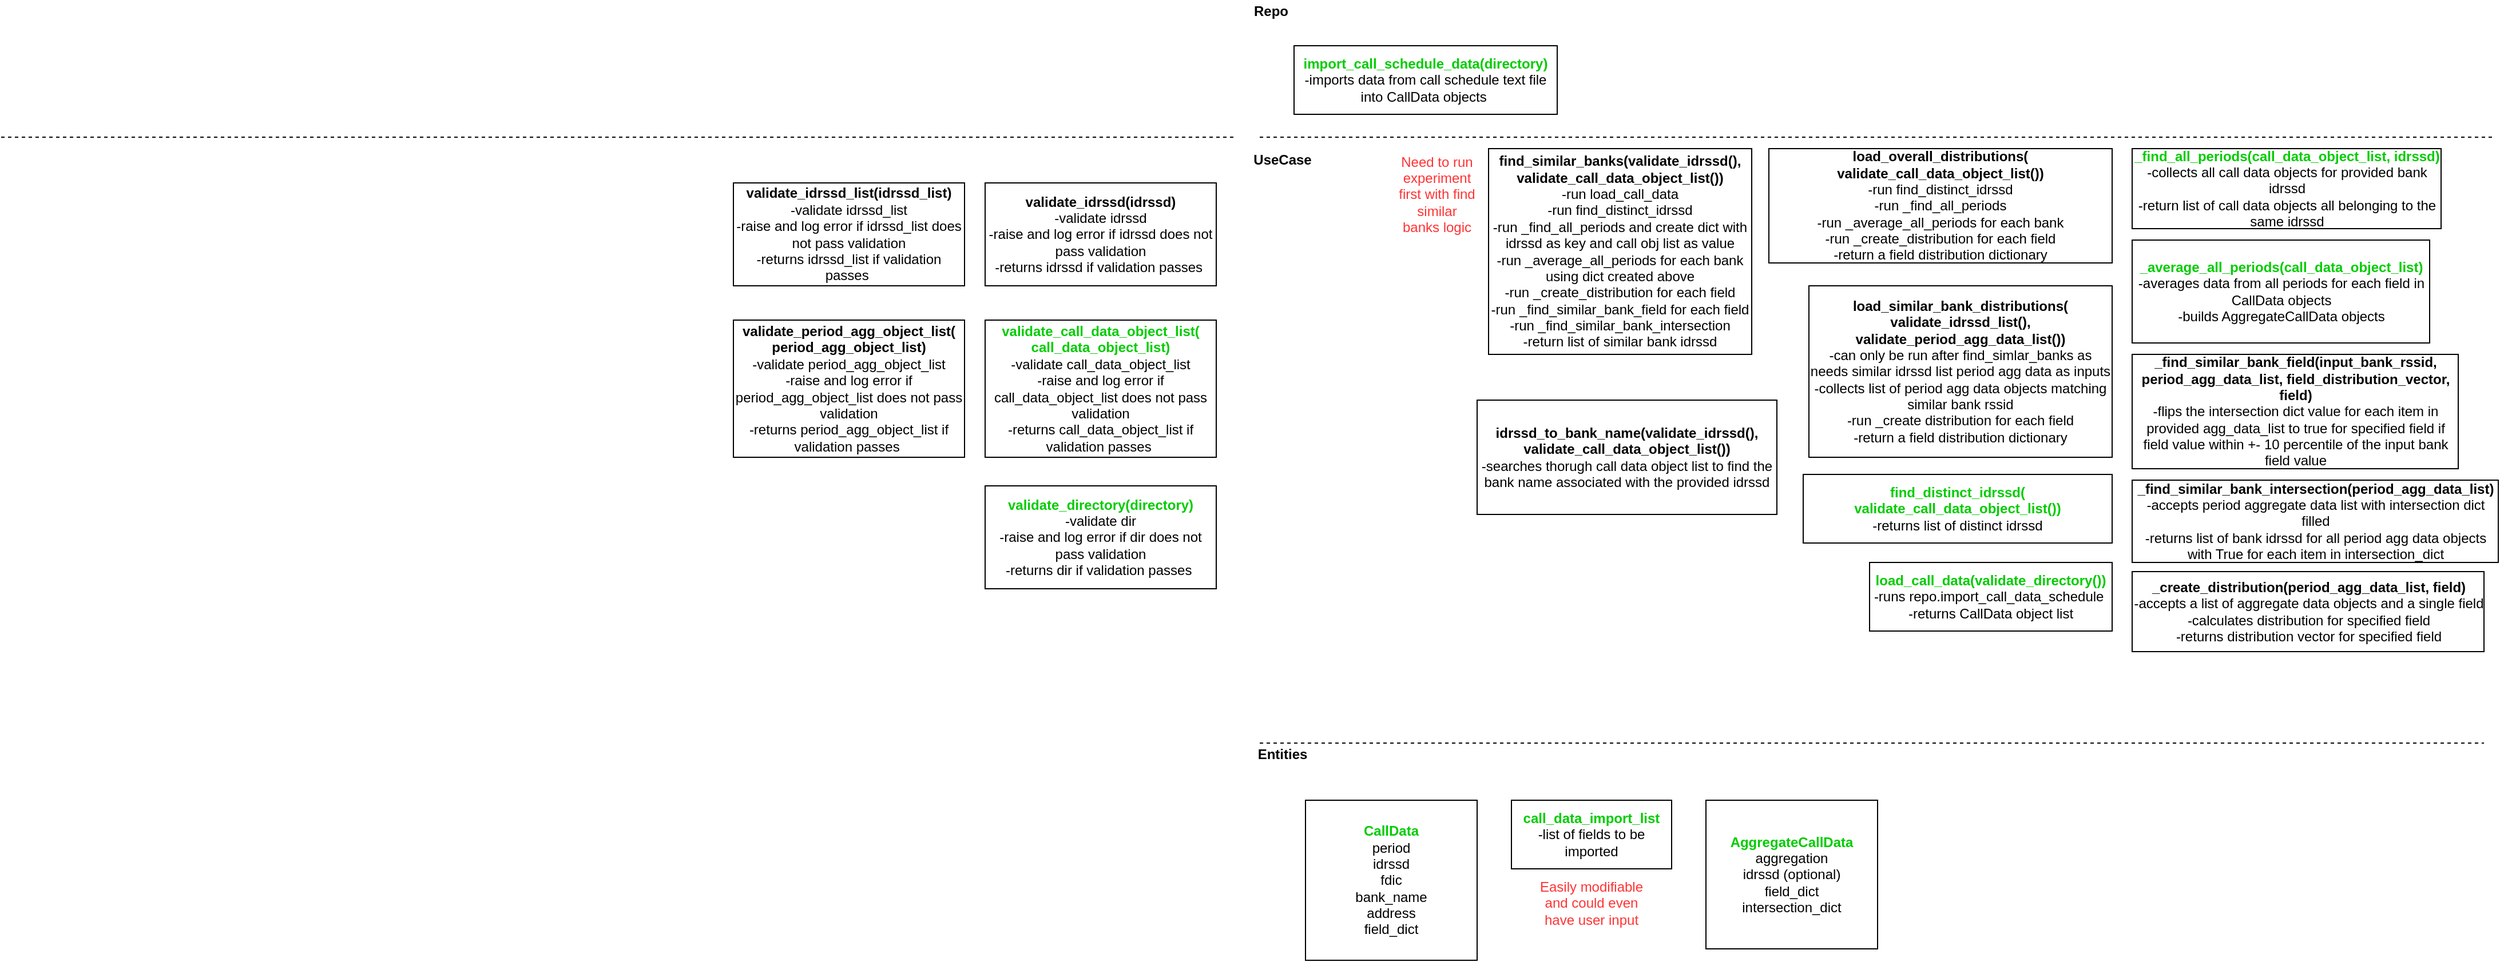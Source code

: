 <mxfile version="14.2.9" type="device" pages="4"><diagram id="THqMHETmF-kV3U2QMQKu" name="architecture"><mxGraphModel dx="2138" dy="676" grid="1" gridSize="10" guides="1" tooltips="1" connect="1" arrows="1" fold="1" page="1" pageScale="1" pageWidth="1100" pageHeight="850" math="0" shadow="0"><root><mxCell id="0"/><mxCell id="1" parent="0"/><mxCell id="L-hPPTThY-TVTEggeY0g-1" value="" style="endArrow=none;dashed=1;html=1;" parent="1" edge="1"><mxGeometry width="50" height="50" relative="1" as="geometry"><mxPoint x="10" y="650" as="sourcePoint"/><mxPoint x="1080" y="650" as="targetPoint"/></mxGeometry></mxCell><mxCell id="L-hPPTThY-TVTEggeY0g-2" value="&lt;b&gt;&lt;font color=&quot;#00cc00&quot;&gt;CallData&lt;/font&gt;&lt;/b&gt;&lt;br&gt;period&lt;br&gt;idrssd&lt;br&gt;fdic&lt;br&gt;bank_name&lt;br&gt;address&lt;br&gt;field_dict" style="rounded=0;whiteSpace=wrap;html=1;align=center;" parent="1" vertex="1"><mxGeometry x="50" y="700" width="150" height="140" as="geometry"/></mxCell><mxCell id="L-hPPTThY-TVTEggeY0g-3" value="" style="endArrow=none;dashed=1;html=1;" parent="1" edge="1"><mxGeometry width="50" height="50" relative="1" as="geometry"><mxPoint x="10" y="120" as="sourcePoint"/><mxPoint x="1090" y="120" as="targetPoint"/></mxGeometry></mxCell><mxCell id="L-hPPTThY-TVTEggeY0g-5" value="&lt;b&gt;&lt;font color=&quot;#00cc00&quot;&gt;import_call_schedule_data(directory)&lt;/font&gt;&lt;/b&gt;&lt;br&gt;-imports data from call schedule text file into CallData objects&amp;nbsp;" style="rounded=0;whiteSpace=wrap;html=1;" parent="1" vertex="1"><mxGeometry x="40" y="40" width="230" height="60" as="geometry"/></mxCell><mxCell id="L-hPPTThY-TVTEggeY0g-6" value="&lt;b&gt;&lt;font color=&quot;#00cc00&quot;&gt;call_data_import_list&lt;/font&gt;&lt;/b&gt;&lt;br&gt;-list of fields to be imported" style="rounded=0;whiteSpace=wrap;html=1;" parent="1" vertex="1"><mxGeometry x="230" y="700" width="140" height="60" as="geometry"/></mxCell><mxCell id="L-hPPTThY-TVTEggeY0g-7" value="&lt;b&gt;&lt;font color=&quot;#00cc00&quot;&gt;_average_all_periods(call_data_object_list)&lt;/font&gt;&lt;/b&gt;&lt;br&gt;-averages data from all periods for each field in CallData objects&lt;br&gt;-builds AggregateCallData objects" style="rounded=0;whiteSpace=wrap;html=1;" parent="1" vertex="1"><mxGeometry x="772.5" y="210" width="260" height="90" as="geometry"/></mxCell><mxCell id="L-hPPTThY-TVTEggeY0g-8" value="&lt;b&gt;&lt;font color=&quot;#00cc00&quot;&gt;AggregateCallData&lt;/font&gt;&lt;/b&gt;&lt;br&gt;aggregation&lt;br&gt;idrssd (optional)&lt;br&gt;field_dict&lt;br&gt;intersection_dict" style="rounded=0;whiteSpace=wrap;html=1;align=center;" parent="1" vertex="1"><mxGeometry x="400" y="700" width="150" height="130" as="geometry"/></mxCell><mxCell id="L-hPPTThY-TVTEggeY0g-10" value="&lt;b&gt;find_similar_banks(validate_idrssd(), validate_call_data_object_list())&lt;/b&gt;&lt;br&gt;-run load_call_data&lt;br&gt;-run find_distinct_idrssd&lt;br&gt;-run _find_all_periods and create dict with idrssd as key and call obj list as value&lt;br&gt;-run _average_all_periods for each bank using dict created above&lt;br&gt;-run _create_distribution for each field&lt;br&gt;-run _find_similar_bank_field for each field&lt;br&gt;-run _find_similar_bank_intersection&lt;br&gt;-return list of similar bank idrssd" style="rounded=0;whiteSpace=wrap;html=1;" parent="1" vertex="1"><mxGeometry x="210" y="130" width="230" height="180" as="geometry"/></mxCell><mxCell id="L-hPPTThY-TVTEggeY0g-11" value="&lt;b&gt;load_overall_distributions(&lt;br&gt;validate_call_data_object_list())&lt;br&gt;&lt;/b&gt;-run find_distinct_idrssd&lt;br&gt;-run _find_all_periods&lt;br&gt;-run _average_all_periods for each bank&lt;br&gt;-run _create_distribution for each field&lt;br&gt;-return a field distribution dictionary&lt;b&gt;&lt;br&gt;&lt;/b&gt;" style="rounded=0;whiteSpace=wrap;html=1;" parent="1" vertex="1"><mxGeometry x="455" y="130" width="300" height="100" as="geometry"/></mxCell><mxCell id="L-hPPTThY-TVTEggeY0g-12" value="&lt;b&gt;load_similar_bank_distributions(&lt;br&gt;validate_idrssd_list(), validate_period_agg_data_list())&lt;br&gt;&lt;/b&gt;-can only be run after find_simlar_banks as needs similar idrssd list period agg data as inputs&lt;br&gt;-collects list of period agg data objects matching similar bank rssid&lt;br&gt;-run _create distribution for each field&lt;br&gt;-return a field distribution dictionary" style="rounded=0;whiteSpace=wrap;html=1;" parent="1" vertex="1"><mxGeometry x="490" y="250" width="265" height="150" as="geometry"/></mxCell><mxCell id="L-hPPTThY-TVTEggeY0g-13" value="&lt;b&gt;_create_distribution(period_agg_data_list, field)&lt;/b&gt;&lt;br&gt;-accepts a list of aggregate data objects and a single field&lt;br&gt;-calculates distribution for specified field&lt;br&gt;-returns distribution vector for specified field" style="rounded=0;whiteSpace=wrap;html=1;" parent="1" vertex="1"><mxGeometry x="772.5" y="500" width="307.5" height="70" as="geometry"/></mxCell><mxCell id="L-hPPTThY-TVTEggeY0g-16" value="&lt;b&gt;&lt;font color=&quot;#00cc00&quot;&gt;_find_all_periods(call_data_object_list, idrssd)&lt;/font&gt;&lt;/b&gt;&lt;br&gt;-collects all call data objects for provided bank idrssd&lt;br&gt;-return list of call data objects all belonging to the same idrssd" style="rounded=0;whiteSpace=wrap;html=1;" parent="1" vertex="1"><mxGeometry x="772.5" y="130" width="270" height="70" as="geometry"/></mxCell><mxCell id="L-hPPTThY-TVTEggeY0g-18" value="&lt;b&gt;&lt;font color=&quot;#00cc00&quot;&gt;find_distinct_idrssd(&lt;br&gt;validate_call_data_object_list())&lt;/font&gt;&lt;/b&gt;&lt;br&gt;-returns list of distinct idrssd" style="rounded=0;whiteSpace=wrap;html=1;" parent="1" vertex="1"><mxGeometry x="485" y="415" width="270" height="60" as="geometry"/></mxCell><mxCell id="L-hPPTThY-TVTEggeY0g-21" value="&lt;b&gt;Repo&lt;/b&gt;" style="text;html=1;strokeColor=none;fillColor=none;align=center;verticalAlign=middle;whiteSpace=wrap;rounded=0;" parent="1" vertex="1"><mxGeometry width="40" height="20" as="geometry"/></mxCell><mxCell id="L-hPPTThY-TVTEggeY0g-22" value="&lt;b&gt;UseCase&lt;/b&gt;" style="text;html=1;strokeColor=none;fillColor=none;align=center;verticalAlign=middle;whiteSpace=wrap;rounded=0;" parent="1" vertex="1"><mxGeometry x="10" y="130" width="40" height="20" as="geometry"/></mxCell><mxCell id="L-hPPTThY-TVTEggeY0g-24" value="&lt;b&gt;Entities&lt;/b&gt;" style="text;html=1;strokeColor=none;fillColor=none;align=center;verticalAlign=middle;whiteSpace=wrap;rounded=0;" parent="1" vertex="1"><mxGeometry x="10" y="650" width="40" height="20" as="geometry"/></mxCell><mxCell id="L-hPPTThY-TVTEggeY0g-26" value="&lt;b&gt;_find_similar_bank_field(input_bank_rssid, period_agg_data_list, field_distribution_vector, field)&lt;/b&gt;&lt;br&gt;-flips the intersection dict value for each item in provided agg_data_list to true for specified field if field value within +- 10 percentile of the input bank field value" style="rounded=0;whiteSpace=wrap;html=1;" parent="1" vertex="1"><mxGeometry x="772.5" y="310" width="285" height="100" as="geometry"/></mxCell><mxCell id="L-hPPTThY-TVTEggeY0g-27" value="&lt;b&gt;_find_similar_bank_intersection(period_agg_data_list)&lt;/b&gt;&lt;br&gt;-accepts period aggregate data list with intersection dict filled&lt;br&gt;-returns list of bank idrssd for all period agg data objects with True for each item in intersection_dict" style="rounded=0;whiteSpace=wrap;html=1;" parent="1" vertex="1"><mxGeometry x="772.5" y="420" width="320" height="72" as="geometry"/></mxCell><mxCell id="L-hPPTThY-TVTEggeY0g-29" value="&lt;b&gt;&lt;font color=&quot;#00cc00&quot;&gt;load_call_data(validate_directory())&lt;/font&gt;&lt;/b&gt;&lt;br&gt;-runs repo.import_call_data_schedule&amp;nbsp;&lt;br&gt;-returns CallData object list" style="rounded=0;whiteSpace=wrap;html=1;" parent="1" vertex="1"><mxGeometry x="543" y="492" width="212" height="60" as="geometry"/></mxCell><mxCell id="L-hPPTThY-TVTEggeY0g-30" value="Need to run experiment first with find similar banks logic" style="text;html=1;strokeColor=none;fillColor=none;align=center;verticalAlign=middle;whiteSpace=wrap;rounded=0;fontColor=#FF3333;" parent="1" vertex="1"><mxGeometry x="130" y="130" width="70" height="80" as="geometry"/></mxCell><mxCell id="L-hPPTThY-TVTEggeY0g-33" value="Easily modifiable and could even have user input" style="text;html=1;strokeColor=none;fillColor=none;align=center;verticalAlign=middle;whiteSpace=wrap;rounded=0;fontColor=#FF3333;" parent="1" vertex="1"><mxGeometry x="250" y="770" width="100" height="40" as="geometry"/></mxCell><mxCell id="rfaJi9iLPmolFLcgUSc_-2" value="&lt;b&gt;idrssd_to_bank_name(validate_idrssd(), validate_call_data_object_list())&lt;/b&gt;&lt;br&gt;-searches thorugh call data object list to find the bank name associated with the provided idrssd" style="rounded=0;whiteSpace=wrap;html=1;" parent="1" vertex="1"><mxGeometry x="200" y="350" width="262" height="100" as="geometry"/></mxCell><mxCell id="rfaJi9iLPmolFLcgUSc_-4" value="&lt;b&gt;validate_idrssd(idrssd)&lt;/b&gt;&lt;br&gt;-validate idrssd&lt;br&gt;-raise and log error if idrssd does not pass validation&lt;br&gt;-returns idrssd if validation passes&amp;nbsp;" style="rounded=0;whiteSpace=wrap;html=1;" parent="1" vertex="1"><mxGeometry x="-230" y="160" width="202" height="90" as="geometry"/></mxCell><mxCell id="rfaJi9iLPmolFLcgUSc_-5" value="&lt;b&gt;&lt;font color=&quot;#00cc00&quot;&gt;validate_call_data_object_list(&lt;br&gt;call_data_object_list)&lt;/font&gt;&lt;/b&gt;&lt;br&gt;-validate call_data_object_list&lt;br&gt;-raise and log error if call_data_object_list does not pass validation&lt;br&gt;-returns call_data_object_list if validation passes&amp;nbsp;" style="rounded=0;whiteSpace=wrap;html=1;" parent="1" vertex="1"><mxGeometry x="-230" y="280" width="202" height="120" as="geometry"/></mxCell><mxCell id="rfaJi9iLPmolFLcgUSc_-6" value="&lt;b&gt;validate_idrssd_list(idrssd_list)&lt;/b&gt;&lt;br&gt;-validate idrssd_list&lt;br&gt;-raise and log error if idrssd_list does not pass validation&lt;br&gt;-returns idrssd_list if validation passes&amp;nbsp;" style="rounded=0;whiteSpace=wrap;html=1;" parent="1" vertex="1"><mxGeometry x="-450" y="160" width="202" height="90" as="geometry"/></mxCell><mxCell id="rfaJi9iLPmolFLcgUSc_-7" value="&lt;b&gt;validate_period_agg_object_list(&lt;br&gt;period_agg_object_list)&lt;/b&gt;&lt;br&gt;-validate period_agg_object_list&lt;br&gt;-raise and log error if period_agg_object_list does not pass validation&lt;br&gt;-returns period_agg_object_list if validation passes&amp;nbsp;" style="rounded=0;whiteSpace=wrap;html=1;" parent="1" vertex="1"><mxGeometry x="-450" y="280" width="202" height="120" as="geometry"/></mxCell><mxCell id="rfaJi9iLPmolFLcgUSc_-8" value="" style="endArrow=none;dashed=1;html=1;" parent="1" edge="1"><mxGeometry width="50" height="50" relative="1" as="geometry"><mxPoint x="-1090" y="120" as="sourcePoint"/><mxPoint x="-10" y="120" as="targetPoint"/></mxGeometry></mxCell><mxCell id="8R2TUETILSnBWB9pBhF--1" value="&lt;b&gt;&lt;font color=&quot;#00cc00&quot;&gt;validate_directory(directory)&lt;/font&gt;&lt;/b&gt;&lt;br&gt;-validate dir&lt;br&gt;-raise and log error if dir does not pass validation&lt;br&gt;-returns dir if validation passes&amp;nbsp;" style="rounded=0;whiteSpace=wrap;html=1;" vertex="1" parent="1"><mxGeometry x="-230" y="425" width="202" height="90" as="geometry"/></mxCell></root></mxGraphModel></diagram><diagram id="V7t1duRIC3jgRLNAg4wc" name="cli_flow"><mxGraphModel dx="1730" dy="967" grid="1" gridSize="10" guides="1" tooltips="1" connect="1" arrows="1" fold="1" page="1" pageScale="1" pageWidth="1100" pageHeight="850" math="0" shadow="0"><root><mxCell id="sO5M4UlVaLDvg_jyaWsV-0"/><mxCell id="sO5M4UlVaLDvg_jyaWsV-1" parent="sO5M4UlVaLDvg_jyaWsV-0"/><mxCell id="ft6jEMIIjMrjzFuXIn2g-7" style="edgeStyle=orthogonalEdgeStyle;rounded=0;orthogonalLoop=1;jettySize=auto;html=1;exitX=1;exitY=0.5;exitDx=0;exitDy=0;exitPerimeter=0;entryX=0;entryY=0.75;entryDx=0;entryDy=0;" edge="1" parent="sO5M4UlVaLDvg_jyaWsV-1" source="sO5M4UlVaLDvg_jyaWsV-2" target="QuP5yyAZMX36dMKhl5UV-0"><mxGeometry relative="1" as="geometry"/></mxCell><mxCell id="ft6jEMIIjMrjzFuXIn2g-8" style="edgeStyle=orthogonalEdgeStyle;rounded=0;orthogonalLoop=1;jettySize=auto;html=1;exitX=1;exitY=0.5;exitDx=0;exitDy=0;exitPerimeter=0;entryX=0;entryY=0.75;entryDx=0;entryDy=0;" edge="1" parent="sO5M4UlVaLDvg_jyaWsV-1" source="sO5M4UlVaLDvg_jyaWsV-2" target="sO5M4UlVaLDvg_jyaWsV-3"><mxGeometry relative="1" as="geometry"/></mxCell><mxCell id="ft6jEMIIjMrjzFuXIn2g-9" style="edgeStyle=orthogonalEdgeStyle;rounded=0;orthogonalLoop=1;jettySize=auto;html=1;exitX=1;exitY=0.5;exitDx=0;exitDy=0;exitPerimeter=0;entryX=0;entryY=0.75;entryDx=0;entryDy=0;" edge="1" parent="sO5M4UlVaLDvg_jyaWsV-1" source="sO5M4UlVaLDvg_jyaWsV-2" target="sO5M4UlVaLDvg_jyaWsV-4"><mxGeometry relative="1" as="geometry"/></mxCell><mxCell id="ft6jEMIIjMrjzFuXIn2g-10" style="edgeStyle=orthogonalEdgeStyle;rounded=0;orthogonalLoop=1;jettySize=auto;html=1;exitX=1;exitY=0.5;exitDx=0;exitDy=0;exitPerimeter=0;entryX=0;entryY=0.75;entryDx=0;entryDy=0;" edge="1" parent="sO5M4UlVaLDvg_jyaWsV-1" source="sO5M4UlVaLDvg_jyaWsV-2" target="w7Gac9dW56DYsDgSYJ9Z-0"><mxGeometry relative="1" as="geometry"/></mxCell><mxCell id="sO5M4UlVaLDvg_jyaWsV-2" value="Load cli" style="strokeWidth=2;html=1;shape=mxgraph.flowchart.start_1;whiteSpace=wrap;" vertex="1" parent="sO5M4UlVaLDvg_jyaWsV-1"><mxGeometry x="10" y="395" width="100" height="60" as="geometry"/></mxCell><mxCell id="ft6jEMIIjMrjzFuXIn2g-15" style="edgeStyle=orthogonalEdgeStyle;rounded=0;orthogonalLoop=1;jettySize=auto;html=1;exitX=1;exitY=0.5;exitDx=0;exitDy=0;entryX=-0.006;entryY=0.142;entryDx=0;entryDy=0;entryPerimeter=0;" edge="1" parent="sO5M4UlVaLDvg_jyaWsV-1" source="sO5M4UlVaLDvg_jyaWsV-3" target="LZHsVF1jZF756quWhvpl-0"><mxGeometry relative="1" as="geometry"/></mxCell><mxCell id="sO5M4UlVaLDvg_jyaWsV-3" value="idrssd_to_bank_name" style="html=1;strokeWidth=2;shape=manualInput;whiteSpace=wrap;rounded=1;size=26;arcSize=11;" vertex="1" parent="sO5M4UlVaLDvg_jyaWsV-1"><mxGeometry x="160" y="358" width="160" height="60" as="geometry"/></mxCell><mxCell id="ft6jEMIIjMrjzFuXIn2g-14" style="edgeStyle=orthogonalEdgeStyle;rounded=0;orthogonalLoop=1;jettySize=auto;html=1;exitX=1;exitY=0.5;exitDx=0;exitDy=0;entryX=0;entryY=0.5;entryDx=0;entryDy=0;" edge="1" parent="sO5M4UlVaLDvg_jyaWsV-1" source="sO5M4UlVaLDvg_jyaWsV-4" target="LZHsVF1jZF756quWhvpl-0"><mxGeometry relative="1" as="geometry"/></mxCell><mxCell id="sO5M4UlVaLDvg_jyaWsV-4" value="load_overall_distributions" style="html=1;strokeWidth=2;shape=manualInput;whiteSpace=wrap;rounded=1;size=26;arcSize=11;" vertex="1" parent="sO5M4UlVaLDvg_jyaWsV-1"><mxGeometry x="160" y="433" width="160" height="60" as="geometry"/></mxCell><mxCell id="ft6jEMIIjMrjzFuXIn2g-19" style="edgeStyle=orthogonalEdgeStyle;rounded=0;orthogonalLoop=1;jettySize=auto;html=1;exitX=1;exitY=0.25;exitDx=0;exitDy=0;entryX=0;entryY=0.5;entryDx=0;entryDy=0;entryPerimeter=0;" edge="1" parent="sO5M4UlVaLDvg_jyaWsV-1" source="LZHsVF1jZF756quWhvpl-0" target="ft6jEMIIjMrjzFuXIn2g-3"><mxGeometry relative="1" as="geometry"/></mxCell><mxCell id="ft6jEMIIjMrjzFuXIn2g-20" style="edgeStyle=orthogonalEdgeStyle;rounded=0;orthogonalLoop=1;jettySize=auto;html=1;exitX=1;exitY=0.5;exitDx=0;exitDy=0;entryX=0;entryY=0.5;entryDx=0;entryDy=0;entryPerimeter=0;" edge="1" parent="sO5M4UlVaLDvg_jyaWsV-1" source="LZHsVF1jZF756quWhvpl-0" target="ft6jEMIIjMrjzFuXIn2g-2"><mxGeometry relative="1" as="geometry"/></mxCell><mxCell id="ft6jEMIIjMrjzFuXIn2g-21" style="edgeStyle=orthogonalEdgeStyle;rounded=0;orthogonalLoop=1;jettySize=auto;html=1;exitX=1;exitY=0.75;exitDx=0;exitDy=0;entryX=0;entryY=0.5;entryDx=0;entryDy=0;entryPerimeter=0;" edge="1" parent="sO5M4UlVaLDvg_jyaWsV-1" source="LZHsVF1jZF756quWhvpl-0" target="m6826oraz5PJsGCDpbcB-0"><mxGeometry relative="1" as="geometry"/></mxCell><mxCell id="LZHsVF1jZF756quWhvpl-0" value="load call data" style="rounded=1;whiteSpace=wrap;html=1;absoluteArcSize=1;arcSize=0;strokeWidth=2;" vertex="1" parent="sO5M4UlVaLDvg_jyaWsV-1"><mxGeometry x="373" y="358" width="100" height="210" as="geometry"/></mxCell><mxCell id="ft6jEMIIjMrjzFuXIn2g-12" style="edgeStyle=orthogonalEdgeStyle;rounded=0;orthogonalLoop=1;jettySize=auto;html=1;exitX=1;exitY=0.5;exitDx=0;exitDy=0;entryX=0;entryY=0.5;entryDx=0;entryDy=0;entryPerimeter=0;" edge="1" parent="sO5M4UlVaLDvg_jyaWsV-1" source="QuP5yyAZMX36dMKhl5UV-0" target="ft6jEMIIjMrjzFuXIn2g-4"><mxGeometry relative="1" as="geometry"/></mxCell><mxCell id="QuP5yyAZMX36dMKhl5UV-0" value="list_commands" style="html=1;strokeWidth=2;shape=manualInput;whiteSpace=wrap;rounded=1;size=26;arcSize=11;" vertex="1" parent="sO5M4UlVaLDvg_jyaWsV-1"><mxGeometry x="160" y="288" width="160" height="60" as="geometry"/></mxCell><mxCell id="ft6jEMIIjMrjzFuXIn2g-16" style="edgeStyle=orthogonalEdgeStyle;rounded=0;orthogonalLoop=1;jettySize=auto;html=1;exitX=1;exitY=0.5;exitDx=0;exitDy=0;entryX=-0.03;entryY=0.857;entryDx=0;entryDy=0;entryPerimeter=0;" edge="1" parent="sO5M4UlVaLDvg_jyaWsV-1" source="w7Gac9dW56DYsDgSYJ9Z-0" target="LZHsVF1jZF756quWhvpl-0"><mxGeometry relative="1" as="geometry"/></mxCell><mxCell id="w7Gac9dW56DYsDgSYJ9Z-0" value="find_similar_banks" style="html=1;strokeWidth=2;shape=manualInput;whiteSpace=wrap;rounded=1;size=26;arcSize=11;" vertex="1" parent="sO5M4UlVaLDvg_jyaWsV-1"><mxGeometry x="160" y="508" width="160" height="60" as="geometry"/></mxCell><mxCell id="ft6jEMIIjMrjzFuXIn2g-22" style="edgeStyle=orthogonalEdgeStyle;rounded=0;orthogonalLoop=1;jettySize=auto;html=1;exitX=1;exitY=0.5;exitDx=0;exitDy=0;exitPerimeter=0;entryX=0;entryY=0.5;entryDx=0;entryDy=0;entryPerimeter=0;" edge="1" parent="sO5M4UlVaLDvg_jyaWsV-1" source="m6826oraz5PJsGCDpbcB-0" target="ft6jEMIIjMrjzFuXIn2g-0"><mxGeometry relative="1" as="geometry"/></mxCell><mxCell id="m6826oraz5PJsGCDpbcB-0" value="show list of idrssd for similar banks" style="strokeWidth=2;html=1;shape=mxgraph.flowchart.display;whiteSpace=wrap;" vertex="1" parent="sO5M4UlVaLDvg_jyaWsV-1"><mxGeometry x="510" y="503" width="130" height="70" as="geometry"/></mxCell><mxCell id="ft6jEMIIjMrjzFuXIn2g-23" style="edgeStyle=orthogonalEdgeStyle;rounded=0;orthogonalLoop=1;jettySize=auto;html=1;exitX=1;exitY=0.5;exitDx=0;exitDy=0;exitPerimeter=0;entryX=0;entryY=0.5;entryDx=0;entryDy=0;entryPerimeter=0;" edge="1" parent="sO5M4UlVaLDvg_jyaWsV-1" source="ft6jEMIIjMrjzFuXIn2g-0" target="ft6jEMIIjMrjzFuXIn2g-1"><mxGeometry relative="1" as="geometry"/></mxCell><mxCell id="ft6jEMIIjMrjzFuXIn2g-0" value="&lt;span&gt;promp user if they &lt;br&gt;would like to plot distributions for &lt;br&gt;similar banks&amp;nbsp;&lt;/span&gt;" style="strokeWidth=2;html=1;shape=mxgraph.flowchart.decision;whiteSpace=wrap;" vertex="1" parent="sO5M4UlVaLDvg_jyaWsV-1"><mxGeometry x="690" y="465.5" width="151" height="145" as="geometry"/></mxCell><mxCell id="ft6jEMIIjMrjzFuXIn2g-24" style="edgeStyle=orthogonalEdgeStyle;rounded=0;orthogonalLoop=1;jettySize=auto;html=1;exitX=0.5;exitY=0;exitDx=0;exitDy=0;exitPerimeter=0;entryX=0.5;entryY=1;entryDx=0;entryDy=0;entryPerimeter=0;" edge="1" parent="sO5M4UlVaLDvg_jyaWsV-1" source="ft6jEMIIjMrjzFuXIn2g-1" target="ft6jEMIIjMrjzFuXIn2g-5"><mxGeometry relative="1" as="geometry"/></mxCell><mxCell id="ft6jEMIIjMrjzFuXIn2g-1" value="plot similar bank distributions for each field" style="strokeWidth=2;html=1;shape=mxgraph.flowchart.display;whiteSpace=wrap;" vertex="1" parent="sO5M4UlVaLDvg_jyaWsV-1"><mxGeometry x="870" y="503" width="130" height="70" as="geometry"/></mxCell><mxCell id="ft6jEMIIjMrjzFuXIn2g-25" style="edgeStyle=orthogonalEdgeStyle;rounded=0;orthogonalLoop=1;jettySize=auto;html=1;exitX=1;exitY=0.5;exitDx=0;exitDy=0;exitPerimeter=0;entryX=0;entryY=0.5;entryDx=0;entryDy=0;entryPerimeter=0;" edge="1" parent="sO5M4UlVaLDvg_jyaWsV-1" source="ft6jEMIIjMrjzFuXIn2g-2" target="ft6jEMIIjMrjzFuXIn2g-5"><mxGeometry relative="1" as="geometry"><Array as="points"><mxPoint x="710" y="463"/><mxPoint x="710" y="388"/></Array></mxGeometry></mxCell><mxCell id="ft6jEMIIjMrjzFuXIn2g-2" value="plot distributions including all banks for each field" style="strokeWidth=2;html=1;shape=mxgraph.flowchart.display;whiteSpace=wrap;" vertex="1" parent="sO5M4UlVaLDvg_jyaWsV-1"><mxGeometry x="513" y="428" width="130" height="70" as="geometry"/></mxCell><mxCell id="ft6jEMIIjMrjzFuXIn2g-26" style="edgeStyle=orthogonalEdgeStyle;rounded=0;orthogonalLoop=1;jettySize=auto;html=1;exitX=1;exitY=0.5;exitDx=0;exitDy=0;exitPerimeter=0;entryX=0;entryY=0.5;entryDx=0;entryDy=0;entryPerimeter=0;" edge="1" parent="sO5M4UlVaLDvg_jyaWsV-1" source="ft6jEMIIjMrjzFuXIn2g-3" target="ft6jEMIIjMrjzFuXIn2g-5"><mxGeometry relative="1" as="geometry"/></mxCell><mxCell id="ft6jEMIIjMrjzFuXIn2g-3" value="print bank name for provided idrssd" style="strokeWidth=2;html=1;shape=mxgraph.flowchart.display;whiteSpace=wrap;" vertex="1" parent="sO5M4UlVaLDvg_jyaWsV-1"><mxGeometry x="510" y="353" width="130" height="70" as="geometry"/></mxCell><mxCell id="ft6jEMIIjMrjzFuXIn2g-27" style="edgeStyle=orthogonalEdgeStyle;rounded=0;orthogonalLoop=1;jettySize=auto;html=1;exitX=1;exitY=0.5;exitDx=0;exitDy=0;exitPerimeter=0;entryX=0.5;entryY=0;entryDx=0;entryDy=0;entryPerimeter=0;" edge="1" parent="sO5M4UlVaLDvg_jyaWsV-1" source="ft6jEMIIjMrjzFuXIn2g-4" target="ft6jEMIIjMrjzFuXIn2g-5"><mxGeometry relative="1" as="geometry"/></mxCell><mxCell id="ft6jEMIIjMrjzFuXIn2g-4" value="print all available commands" style="strokeWidth=2;html=1;shape=mxgraph.flowchart.display;whiteSpace=wrap;" vertex="1" parent="sO5M4UlVaLDvg_jyaWsV-1"><mxGeometry x="358" y="283" width="130" height="70" as="geometry"/></mxCell><mxCell id="ft6jEMIIjMrjzFuXIn2g-5" value="end" style="strokeWidth=2;html=1;shape=mxgraph.flowchart.terminator;whiteSpace=wrap;" vertex="1" parent="sO5M4UlVaLDvg_jyaWsV-1"><mxGeometry x="885" y="358" width="100" height="60" as="geometry"/></mxCell></root></mxGraphModel></diagram><diagram id="LEqT5jcDHZApt8TqFOau" name="import_call_schedule_data"><mxGraphModel dx="1422" dy="794" grid="1" gridSize="10" guides="1" tooltips="1" connect="1" arrows="1" fold="1" page="1" pageScale="1" pageWidth="1100" pageHeight="850" math="0" shadow="0"><root><mxCell id="JHE2rf4vREwb9desc-nz-0"/><mxCell id="JHE2rf4vREwb9desc-nz-1" parent="JHE2rf4vREwb9desc-nz-0"/><mxCell id="JHE2rf4vREwb9desc-nz-9" style="edgeStyle=orthogonalEdgeStyle;rounded=0;orthogonalLoop=1;jettySize=auto;html=1;exitX=1;exitY=0.5;exitDx=0;exitDy=0;exitPerimeter=0;entryX=0;entryY=0.5;entryDx=0;entryDy=0;entryPerimeter=0;" edge="1" parent="JHE2rf4vREwb9desc-nz-1" source="JHE2rf4vREwb9desc-nz-2" target="JHE2rf4vREwb9desc-nz-3"><mxGeometry relative="1" as="geometry"/></mxCell><mxCell id="JHE2rf4vREwb9desc-nz-2" value="start" style="strokeWidth=2;html=1;shape=mxgraph.flowchart.terminator;whiteSpace=wrap;" vertex="1" parent="JHE2rf4vREwb9desc-nz-1"><mxGeometry x="40" y="395" width="100" height="60" as="geometry"/></mxCell><mxCell id="JHE2rf4vREwb9desc-nz-5" style="edgeStyle=orthogonalEdgeStyle;rounded=0;orthogonalLoop=1;jettySize=auto;html=1;exitX=0.5;exitY=0;exitDx=0;exitDy=0;exitPerimeter=0;entryX=0;entryY=0.5;entryDx=0;entryDy=0;" edge="1" parent="JHE2rf4vREwb9desc-nz-1" source="JHE2rf4vREwb9desc-nz-3" target="JHE2rf4vREwb9desc-nz-7"><mxGeometry relative="1" as="geometry"><mxPoint x="540" y="190" as="targetPoint"/></mxGeometry></mxCell><mxCell id="JHE2rf4vREwb9desc-nz-6" value="No" style="edgeLabel;html=1;align=center;verticalAlign=middle;resizable=0;points=[];" vertex="1" connectable="0" parent="JHE2rf4vREwb9desc-nz-5"><mxGeometry x="0.318" relative="1" as="geometry"><mxPoint as="offset"/></mxGeometry></mxCell><mxCell id="JHE2rf4vREwb9desc-nz-11" value="yes" style="edgeStyle=orthogonalEdgeStyle;rounded=0;orthogonalLoop=1;jettySize=auto;html=1;exitX=1;exitY=0.5;exitDx=0;exitDy=0;exitPerimeter=0;entryX=0;entryY=0.5;entryDx=0;entryDy=0;" edge="1" parent="JHE2rf4vREwb9desc-nz-1" source="JHE2rf4vREwb9desc-nz-3" target="JHE2rf4vREwb9desc-nz-10"><mxGeometry relative="1" as="geometry"/></mxCell><mxCell id="JHE2rf4vREwb9desc-nz-3" value="input directory exists" style="strokeWidth=2;html=1;shape=mxgraph.flowchart.decision;whiteSpace=wrap;" vertex="1" parent="JHE2rf4vREwb9desc-nz-1"><mxGeometry x="190" y="375" width="100" height="100" as="geometry"/></mxCell><mxCell id="JHE2rf4vREwb9desc-nz-4" value="end" style="strokeWidth=2;html=1;shape=mxgraph.flowchart.terminator;whiteSpace=wrap;" vertex="1" parent="JHE2rf4vREwb9desc-nz-1"><mxGeometry x="930" y="140" width="100" height="60" as="geometry"/></mxCell><mxCell id="JHE2rf4vREwb9desc-nz-8" style="edgeStyle=orthogonalEdgeStyle;rounded=0;orthogonalLoop=1;jettySize=auto;html=1;exitX=1;exitY=0.5;exitDx=0;exitDy=0;entryX=0;entryY=0.5;entryDx=0;entryDy=0;entryPerimeter=0;" edge="1" parent="JHE2rf4vREwb9desc-nz-1" source="JHE2rf4vREwb9desc-nz-7" target="JHE2rf4vREwb9desc-nz-4"><mxGeometry relative="1" as="geometry"/></mxCell><mxCell id="JHE2rf4vREwb9desc-nz-7" value="throw error" style="rounded=1;whiteSpace=wrap;html=1;absoluteArcSize=1;arcSize=14;strokeWidth=2;" vertex="1" parent="JHE2rf4vREwb9desc-nz-1"><mxGeometry x="530" y="120" width="100" height="100" as="geometry"/></mxCell><mxCell id="JHE2rf4vREwb9desc-nz-32" style="edgeStyle=orthogonalEdgeStyle;rounded=0;orthogonalLoop=1;jettySize=auto;html=1;exitX=1;exitY=0.5;exitDx=0;exitDy=0;entryX=0;entryY=0.5;entryDx=0;entryDy=0;" edge="1" parent="JHE2rf4vREwb9desc-nz-1" source="JHE2rf4vREwb9desc-nz-10" target="JHE2rf4vREwb9desc-nz-12"><mxGeometry relative="1" as="geometry"/></mxCell><mxCell id="JHE2rf4vREwb9desc-nz-10" value="create list of file names starting with &quot;FFEIC CDR Call Subset&quot;" style="rounded=1;whiteSpace=wrap;html=1;absoluteArcSize=1;arcSize=14;strokeWidth=2;" vertex="1" parent="JHE2rf4vREwb9desc-nz-1"><mxGeometry x="360" y="375" width="100" height="100" as="geometry"/></mxCell><mxCell id="JHE2rf4vREwb9desc-nz-31" style="edgeStyle=orthogonalEdgeStyle;rounded=0;orthogonalLoop=1;jettySize=auto;html=1;exitX=1;exitY=0.5;exitDx=0;exitDy=0;entryX=0;entryY=0.5;entryDx=0;entryDy=0;" edge="1" parent="JHE2rf4vREwb9desc-nz-1" source="JHE2rf4vREwb9desc-nz-12" target="JHE2rf4vREwb9desc-nz-13"><mxGeometry relative="1" as="geometry"/></mxCell><mxCell id="JHE2rf4vREwb9desc-nz-12" value="group file names in list by year in file name" style="rounded=1;whiteSpace=wrap;html=1;absoluteArcSize=1;arcSize=14;strokeWidth=2;" vertex="1" parent="JHE2rf4vREwb9desc-nz-1"><mxGeometry x="500" y="375" width="100" height="100" as="geometry"/></mxCell><mxCell id="JHE2rf4vREwb9desc-nz-30" style="edgeStyle=orthogonalEdgeStyle;rounded=0;orthogonalLoop=1;jettySize=auto;html=1;exitX=0.5;exitY=1;exitDx=0;exitDy=0;entryX=0.5;entryY=0;entryDx=0;entryDy=0;" edge="1" parent="JHE2rf4vREwb9desc-nz-1" source="JHE2rf4vREwb9desc-nz-13" target="JHE2rf4vREwb9desc-nz-14"><mxGeometry relative="1" as="geometry"/></mxCell><mxCell id="JHE2rf4vREwb9desc-nz-13" value="select next group of files names in list" style="rounded=1;whiteSpace=wrap;html=1;absoluteArcSize=1;arcSize=14;strokeWidth=2;" vertex="1" parent="JHE2rf4vREwb9desc-nz-1"><mxGeometry x="640" y="375" width="100" height="100" as="geometry"/></mxCell><mxCell id="JHE2rf4vREwb9desc-nz-17" style="edgeStyle=orthogonalEdgeStyle;rounded=0;orthogonalLoop=1;jettySize=auto;html=1;exitX=1;exitY=0.5;exitDx=0;exitDy=0;entryX=0;entryY=0.5;entryDx=0;entryDy=0;" edge="1" parent="JHE2rf4vREwb9desc-nz-1" source="JHE2rf4vREwb9desc-nz-14" target="JHE2rf4vREwb9desc-nz-15"><mxGeometry relative="1" as="geometry"/></mxCell><mxCell id="JHE2rf4vREwb9desc-nz-14" value="for each call object, load available data wrt required fields from file one" style="rounded=1;whiteSpace=wrap;html=1;absoluteArcSize=1;arcSize=14;strokeWidth=2;" vertex="1" parent="JHE2rf4vREwb9desc-nz-1"><mxGeometry x="640" y="500" width="100" height="100" as="geometry"/></mxCell><mxCell id="JHE2rf4vREwb9desc-nz-18" style="edgeStyle=orthogonalEdgeStyle;rounded=0;orthogonalLoop=1;jettySize=auto;html=1;exitX=0.5;exitY=1;exitDx=0;exitDy=0;entryX=0.5;entryY=0;entryDx=0;entryDy=0;entryPerimeter=0;" edge="1" parent="JHE2rf4vREwb9desc-nz-1" source="JHE2rf4vREwb9desc-nz-15" target="JHE2rf4vREwb9desc-nz-16"><mxGeometry relative="1" as="geometry"/></mxCell><mxCell id="JHE2rf4vREwb9desc-nz-15" value="fill in remaining missing fields from file two" style="rounded=1;whiteSpace=wrap;html=1;absoluteArcSize=1;arcSize=14;strokeWidth=2;" vertex="1" parent="JHE2rf4vREwb9desc-nz-1"><mxGeometry x="760" y="500" width="100" height="100" as="geometry"/></mxCell><mxCell id="JHE2rf4vREwb9desc-nz-20" style="edgeStyle=orthogonalEdgeStyle;rounded=0;orthogonalLoop=1;jettySize=auto;html=1;exitX=0.5;exitY=1;exitDx=0;exitDy=0;exitPerimeter=0;entryX=0;entryY=0.5;entryDx=0;entryDy=0;" edge="1" parent="JHE2rf4vREwb9desc-nz-1" source="JHE2rf4vREwb9desc-nz-16" target="JHE2rf4vREwb9desc-nz-14"><mxGeometry relative="1" as="geometry"><mxPoint x="580" y="550" as="targetPoint"/></mxGeometry></mxCell><mxCell id="JHE2rf4vREwb9desc-nz-21" value="yes" style="edgeLabel;html=1;align=center;verticalAlign=middle;resizable=0;points=[];" vertex="1" connectable="0" parent="JHE2rf4vREwb9desc-nz-20"><mxGeometry x="0.335" y="2" relative="1" as="geometry"><mxPoint as="offset"/></mxGeometry></mxCell><mxCell id="JHE2rf4vREwb9desc-nz-23" style="edgeStyle=orthogonalEdgeStyle;rounded=0;orthogonalLoop=1;jettySize=auto;html=1;exitX=1;exitY=0.5;exitDx=0;exitDy=0;exitPerimeter=0;" edge="1" parent="JHE2rf4vREwb9desc-nz-1" source="JHE2rf4vREwb9desc-nz-16"><mxGeometry relative="1" as="geometry"><mxPoint x="980" y="480" as="targetPoint"/></mxGeometry></mxCell><mxCell id="JHE2rf4vREwb9desc-nz-24" value="no" style="edgeLabel;html=1;align=center;verticalAlign=middle;resizable=0;points=[];" vertex="1" connectable="0" parent="JHE2rf4vREwb9desc-nz-23"><mxGeometry x="0.062" y="-5" relative="1" as="geometry"><mxPoint as="offset"/></mxGeometry></mxCell><mxCell id="JHE2rf4vREwb9desc-nz-16" value="another &lt;br&gt;bank / line exists in file one?" style="strokeWidth=2;html=1;shape=mxgraph.flowchart.decision;whiteSpace=wrap;" vertex="1" parent="JHE2rf4vREwb9desc-nz-1"><mxGeometry x="760" y="630" width="100" height="100" as="geometry"/></mxCell><mxCell id="JHE2rf4vREwb9desc-nz-25" style="edgeStyle=orthogonalEdgeStyle;rounded=0;orthogonalLoop=1;jettySize=auto;html=1;exitX=0;exitY=0.5;exitDx=0;exitDy=0;exitPerimeter=0;entryX=1;entryY=0.5;entryDx=0;entryDy=0;" edge="1" parent="JHE2rf4vREwb9desc-nz-1" source="JHE2rf4vREwb9desc-nz-22" target="JHE2rf4vREwb9desc-nz-13"><mxGeometry relative="1" as="geometry"/></mxCell><mxCell id="JHE2rf4vREwb9desc-nz-26" value="yes" style="edgeLabel;html=1;align=center;verticalAlign=middle;resizable=0;points=[];" vertex="1" connectable="0" parent="JHE2rf4vREwb9desc-nz-25"><mxGeometry x="-0.179" y="1" relative="1" as="geometry"><mxPoint as="offset"/></mxGeometry></mxCell><mxCell id="JHE2rf4vREwb9desc-nz-28" value="no" style="edgeStyle=orthogonalEdgeStyle;rounded=0;orthogonalLoop=1;jettySize=auto;html=1;exitX=0.5;exitY=0;exitDx=0;exitDy=0;exitPerimeter=0;entryX=0.5;entryY=1;entryDx=0;entryDy=0;" edge="1" parent="JHE2rf4vREwb9desc-nz-1" source="JHE2rf4vREwb9desc-nz-22" target="JHE2rf4vREwb9desc-nz-27"><mxGeometry relative="1" as="geometry"/></mxCell><mxCell id="JHE2rf4vREwb9desc-nz-22" value="another &lt;br&gt;group &lt;br&gt;of file names exists?" style="strokeWidth=2;html=1;shape=mxgraph.flowchart.decision;whiteSpace=wrap;" vertex="1" parent="JHE2rf4vREwb9desc-nz-1"><mxGeometry x="930" y="375" width="100" height="100" as="geometry"/></mxCell><mxCell id="JHE2rf4vREwb9desc-nz-29" style="edgeStyle=orthogonalEdgeStyle;rounded=0;orthogonalLoop=1;jettySize=auto;html=1;exitX=0.5;exitY=0;exitDx=0;exitDy=0;entryX=0.5;entryY=1;entryDx=0;entryDy=0;entryPerimeter=0;" edge="1" parent="JHE2rf4vREwb9desc-nz-1" source="JHE2rf4vREwb9desc-nz-27" target="JHE2rf4vREwb9desc-nz-4"><mxGeometry relative="1" as="geometry"/></mxCell><mxCell id="JHE2rf4vREwb9desc-nz-27" value="return callData object lists" style="rounded=1;whiteSpace=wrap;html=1;absoluteArcSize=1;arcSize=14;strokeWidth=2;" vertex="1" parent="JHE2rf4vREwb9desc-nz-1"><mxGeometry x="930" y="240" width="100" height="100" as="geometry"/></mxCell></root></mxGraphModel></diagram><diagram id="ygrD7HzsUh_Ts3wgR4jQ" name="calldata_idrssd_match"><mxGraphModel dx="1038" dy="676" grid="1" gridSize="10" guides="1" tooltips="1" connect="1" arrows="1" fold="1" page="1" pageScale="1" pageWidth="1100" pageHeight="850" math="0" shadow="0"><root><mxCell id="aE9welGyP7HT5wi9zwHX-0"/><mxCell id="aE9welGyP7HT5wi9zwHX-1" parent="aE9welGyP7HT5wi9zwHX-0"/><mxCell id="aE9welGyP7HT5wi9zwHX-15" style="edgeStyle=orthogonalEdgeStyle;rounded=0;orthogonalLoop=1;jettySize=auto;html=1;exitX=1;exitY=0.5;exitDx=0;exitDy=0;exitPerimeter=0;entryX=0;entryY=0.5;entryDx=0;entryDy=0;" edge="1" parent="aE9welGyP7HT5wi9zwHX-1" source="aE9welGyP7HT5wi9zwHX-2" target="aE9welGyP7HT5wi9zwHX-5"><mxGeometry relative="1" as="geometry"/></mxCell><mxCell id="aE9welGyP7HT5wi9zwHX-2" value="start" style="strokeWidth=2;html=1;shape=mxgraph.flowchart.terminator;whiteSpace=wrap;" vertex="1" parent="aE9welGyP7HT5wi9zwHX-1"><mxGeometry x="20" y="310" width="100" height="60" as="geometry"/></mxCell><mxCell id="aE9welGyP7HT5wi9zwHX-14" style="edgeStyle=orthogonalEdgeStyle;rounded=0;orthogonalLoop=1;jettySize=auto;html=1;exitX=0.5;exitY=1;exitDx=0;exitDy=0;entryX=0.5;entryY=0;entryDx=0;entryDy=0;entryPerimeter=0;" edge="1" parent="aE9welGyP7HT5wi9zwHX-1" source="aE9welGyP7HT5wi9zwHX-4" target="aE9welGyP7HT5wi9zwHX-2"><mxGeometry relative="1" as="geometry"><mxPoint x="230" y="290" as="targetPoint"/><Array as="points"><mxPoint x="130" y="220"/><mxPoint x="70" y="220"/></Array></mxGeometry></mxCell><mxCell id="aE9welGyP7HT5wi9zwHX-4" value="-list of call_data_obj idrssd asc order&lt;br&gt;-row idrssd" style="shape=parallelogram;html=1;strokeWidth=2;perimeter=parallelogramPerimeter;whiteSpace=wrap;rounded=1;arcSize=12;size=0.23;" vertex="1" parent="aE9welGyP7HT5wi9zwHX-1"><mxGeometry x="2" y="70" width="280" height="60" as="geometry"/></mxCell><mxCell id="aE9welGyP7HT5wi9zwHX-32" style="edgeStyle=orthogonalEdgeStyle;rounded=0;orthogonalLoop=1;jettySize=auto;html=1;exitX=1;exitY=0.5;exitDx=0;exitDy=0;entryX=0;entryY=0.5;entryDx=0;entryDy=0;entryPerimeter=0;" edge="1" parent="aE9welGyP7HT5wi9zwHX-1" source="aE9welGyP7HT5wi9zwHX-5" target="aE9welGyP7HT5wi9zwHX-19"><mxGeometry relative="1" as="geometry"/></mxCell><mxCell id="aE9welGyP7HT5wi9zwHX-5" value="get length of current call data object list" style="rounded=1;whiteSpace=wrap;html=1;absoluteArcSize=1;arcSize=14;strokeWidth=2;" vertex="1" parent="aE9welGyP7HT5wi9zwHX-1"><mxGeometry x="180" y="290" width="100" height="100" as="geometry"/></mxCell><mxCell id="aE9welGyP7HT5wi9zwHX-18" style="edgeStyle=orthogonalEdgeStyle;rounded=0;orthogonalLoop=1;jettySize=auto;html=1;exitX=1;exitY=0.5;exitDx=0;exitDy=0;entryX=0;entryY=0.5;entryDx=0;entryDy=0;entryPerimeter=0;" edge="1" parent="aE9welGyP7HT5wi9zwHX-1" source="aE9welGyP7HT5wi9zwHX-6" target="aE9welGyP7HT5wi9zwHX-7"><mxGeometry relative="1" as="geometry"/></mxCell><mxCell id="aE9welGyP7HT5wi9zwHX-6" value="compare row idrssd value to data obj idrssd at center of list" style="rounded=1;whiteSpace=wrap;html=1;absoluteArcSize=1;arcSize=14;strokeWidth=2;" vertex="1" parent="aE9welGyP7HT5wi9zwHX-1"><mxGeometry x="490" y="290" width="100" height="100" as="geometry"/></mxCell><mxCell id="aE9welGyP7HT5wi9zwHX-10" value="no" style="edgeStyle=orthogonalEdgeStyle;rounded=0;orthogonalLoop=1;jettySize=auto;html=1;exitX=0.5;exitY=0;exitDx=0;exitDy=0;exitPerimeter=0;entryX=0.5;entryY=1;entryDx=0;entryDy=0;" edge="1" parent="aE9welGyP7HT5wi9zwHX-1" source="aE9welGyP7HT5wi9zwHX-7" target="aE9welGyP7HT5wi9zwHX-9"><mxGeometry relative="1" as="geometry"/></mxCell><mxCell id="aE9welGyP7HT5wi9zwHX-11" value="yes" style="edgeStyle=orthogonalEdgeStyle;rounded=0;orthogonalLoop=1;jettySize=auto;html=1;exitX=0.5;exitY=1;exitDx=0;exitDy=0;exitPerimeter=0;entryX=0.5;entryY=0;entryDx=0;entryDy=0;" edge="1" parent="aE9welGyP7HT5wi9zwHX-1" source="aE9welGyP7HT5wi9zwHX-7" target="aE9welGyP7HT5wi9zwHX-8"><mxGeometry relative="1" as="geometry"/></mxCell><mxCell id="aE9welGyP7HT5wi9zwHX-7" value="row idrssd &amp;gt; &lt;br&gt;data &lt;br&gt;obj idrssd?" style="strokeWidth=2;html=1;shape=mxgraph.flowchart.decision;whiteSpace=wrap;" vertex="1" parent="aE9welGyP7HT5wi9zwHX-1"><mxGeometry x="650" y="290" width="100" height="100" as="geometry"/></mxCell><mxCell id="aE9welGyP7HT5wi9zwHX-12" style="edgeStyle=orthogonalEdgeStyle;rounded=0;orthogonalLoop=1;jettySize=auto;html=1;exitX=0;exitY=0.5;exitDx=0;exitDy=0;entryX=0.5;entryY=1;entryDx=0;entryDy=0;" edge="1" parent="aE9welGyP7HT5wi9zwHX-1" source="aE9welGyP7HT5wi9zwHX-8" target="aE9welGyP7HT5wi9zwHX-5"><mxGeometry relative="1" as="geometry"/></mxCell><mxCell id="aE9welGyP7HT5wi9zwHX-8" value="assign call data obj list to values upper half of list" style="rounded=1;whiteSpace=wrap;html=1;absoluteArcSize=1;arcSize=14;strokeWidth=2;" vertex="1" parent="aE9welGyP7HT5wi9zwHX-1"><mxGeometry x="650" y="440" width="100" height="100" as="geometry"/></mxCell><mxCell id="aE9welGyP7HT5wi9zwHX-13" style="edgeStyle=orthogonalEdgeStyle;rounded=0;orthogonalLoop=1;jettySize=auto;html=1;exitX=0;exitY=0.5;exitDx=0;exitDy=0;entryX=0.5;entryY=0;entryDx=0;entryDy=0;" edge="1" parent="aE9welGyP7HT5wi9zwHX-1" source="aE9welGyP7HT5wi9zwHX-9" target="aE9welGyP7HT5wi9zwHX-5"><mxGeometry relative="1" as="geometry"/></mxCell><mxCell id="aE9welGyP7HT5wi9zwHX-9" value="assign call data obj list to values lower half of list" style="rounded=1;whiteSpace=wrap;html=1;absoluteArcSize=1;arcSize=14;strokeWidth=2;" vertex="1" parent="aE9welGyP7HT5wi9zwHX-1"><mxGeometry x="650" y="140" width="100" height="100" as="geometry"/></mxCell><mxCell id="aE9welGyP7HT5wi9zwHX-20" value="yes" style="edgeStyle=orthogonalEdgeStyle;rounded=0;orthogonalLoop=1;jettySize=auto;html=1;exitX=1;exitY=0.5;exitDx=0;exitDy=0;exitPerimeter=0;entryX=0;entryY=0.5;entryDx=0;entryDy=0;" edge="1" parent="aE9welGyP7HT5wi9zwHX-1" source="aE9welGyP7HT5wi9zwHX-19" target="aE9welGyP7HT5wi9zwHX-6"><mxGeometry relative="1" as="geometry"/></mxCell><mxCell id="aE9welGyP7HT5wi9zwHX-27" style="edgeStyle=orthogonalEdgeStyle;rounded=0;orthogonalLoop=1;jettySize=auto;html=1;exitX=0.5;exitY=1;exitDx=0;exitDy=0;exitPerimeter=0;entryX=0.5;entryY=0;entryDx=0;entryDy=0;entryPerimeter=0;" edge="1" parent="aE9welGyP7HT5wi9zwHX-1" source="aE9welGyP7HT5wi9zwHX-19" target="aE9welGyP7HT5wi9zwHX-23"><mxGeometry relative="1" as="geometry"/></mxCell><mxCell id="aE9welGyP7HT5wi9zwHX-33" value="no" style="edgeLabel;html=1;align=center;verticalAlign=middle;resizable=0;points=[];" vertex="1" connectable="0" parent="aE9welGyP7HT5wi9zwHX-27"><mxGeometry x="-0.224" y="-5" relative="1" as="geometry"><mxPoint as="offset"/></mxGeometry></mxCell><mxCell id="aE9welGyP7HT5wi9zwHX-19" value="length list &amp;gt; 1" style="strokeWidth=2;html=1;shape=mxgraph.flowchart.decision;whiteSpace=wrap;" vertex="1" parent="aE9welGyP7HT5wi9zwHX-1"><mxGeometry x="340" y="290" width="100" height="100" as="geometry"/></mxCell><mxCell id="aE9welGyP7HT5wi9zwHX-28" value="yes" style="edgeStyle=orthogonalEdgeStyle;rounded=0;orthogonalLoop=1;jettySize=auto;html=1;exitX=1;exitY=0.5;exitDx=0;exitDy=0;exitPerimeter=0;entryX=0;entryY=0.5;entryDx=0;entryDy=0;" edge="1" parent="aE9welGyP7HT5wi9zwHX-1" source="aE9welGyP7HT5wi9zwHX-23" target="aE9welGyP7HT5wi9zwHX-24"><mxGeometry relative="1" as="geometry"/></mxCell><mxCell id="aE9welGyP7HT5wi9zwHX-29" value="no" style="edgeStyle=orthogonalEdgeStyle;rounded=0;orthogonalLoop=1;jettySize=auto;html=1;exitX=0.5;exitY=1;exitDx=0;exitDy=0;exitPerimeter=0;entryX=0;entryY=0.5;entryDx=0;entryDy=0;" edge="1" parent="aE9welGyP7HT5wi9zwHX-1" source="aE9welGyP7HT5wi9zwHX-23" target="aE9welGyP7HT5wi9zwHX-25"><mxGeometry relative="1" as="geometry"/></mxCell><mxCell id="aE9welGyP7HT5wi9zwHX-23" value="&#10;&#10;&lt;span style=&quot;color: rgb(0, 0, 0); font-family: helvetica; font-size: 12px; font-style: normal; font-weight: 400; letter-spacing: normal; text-align: center; text-indent: 0px; text-transform: none; word-spacing: 0px; background-color: rgb(248, 249, 250); display: inline; float: none;&quot;&gt;final idrssd value in call data list matches row idrssd value?&amp;nbsp;&lt;/span&gt;&#10;&#10;" style="strokeWidth=2;html=1;shape=mxgraph.flowchart.decision;whiteSpace=wrap;" vertex="1" parent="aE9welGyP7HT5wi9zwHX-1"><mxGeometry x="340" y="570" width="100" height="100" as="geometry"/></mxCell><mxCell id="aE9welGyP7HT5wi9zwHX-30" style="edgeStyle=orthogonalEdgeStyle;rounded=0;orthogonalLoop=1;jettySize=auto;html=1;exitX=1;exitY=0.5;exitDx=0;exitDy=0;entryX=0.5;entryY=0;entryDx=0;entryDy=0;entryPerimeter=0;" edge="1" parent="aE9welGyP7HT5wi9zwHX-1" source="aE9welGyP7HT5wi9zwHX-24" target="aE9welGyP7HT5wi9zwHX-26"><mxGeometry relative="1" as="geometry"/></mxCell><mxCell id="aE9welGyP7HT5wi9zwHX-24" value="return associated call data object" style="rounded=1;whiteSpace=wrap;html=1;absoluteArcSize=1;arcSize=14;strokeWidth=2;" vertex="1" parent="aE9welGyP7HT5wi9zwHX-1"><mxGeometry x="580" y="570" width="100" height="100" as="geometry"/></mxCell><mxCell id="aE9welGyP7HT5wi9zwHX-31" style="edgeStyle=orthogonalEdgeStyle;rounded=0;orthogonalLoop=1;jettySize=auto;html=1;exitX=1;exitY=0.5;exitDx=0;exitDy=0;entryX=0;entryY=0.5;entryDx=0;entryDy=0;entryPerimeter=0;" edge="1" parent="aE9welGyP7HT5wi9zwHX-1" source="aE9welGyP7HT5wi9zwHX-25" target="aE9welGyP7HT5wi9zwHX-26"><mxGeometry relative="1" as="geometry"/></mxCell><mxCell id="aE9welGyP7HT5wi9zwHX-25" value="return None" style="rounded=1;whiteSpace=wrap;html=1;absoluteArcSize=1;arcSize=14;strokeWidth=2;" vertex="1" parent="aE9welGyP7HT5wi9zwHX-1"><mxGeometry x="580" y="700" width="100" height="100" as="geometry"/></mxCell><mxCell id="aE9welGyP7HT5wi9zwHX-26" value="end" style="strokeWidth=2;html=1;shape=mxgraph.flowchart.terminator;whiteSpace=wrap;" vertex="1" parent="aE9welGyP7HT5wi9zwHX-1"><mxGeometry x="810" y="720" width="100" height="60" as="geometry"/></mxCell></root></mxGraphModel></diagram></mxfile>